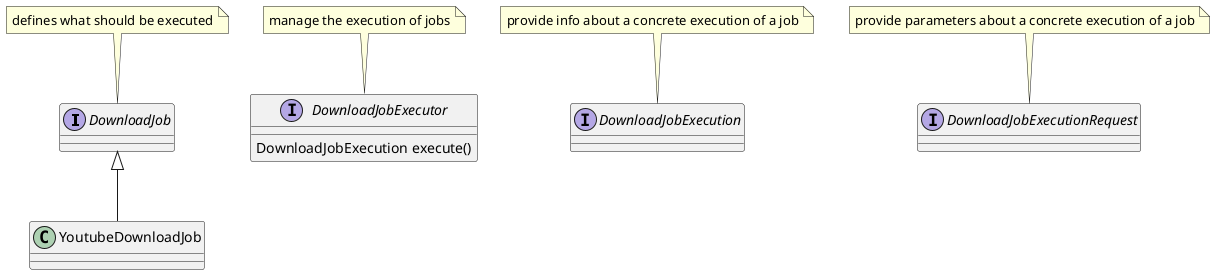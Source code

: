 @startuml


interface DownloadJob
note top:defines what should be executed
class YoutubeDownloadJob
YoutubeDownloadJob -up-|> DownloadJob

interface DownloadJobExecutor{
    DownloadJobExecution execute()
}
note top:manage the execution of jobs

interface DownloadJobExecution
note top:provide info about a concrete execution of a job

interface DownloadJobExecutionRequest
note top:provide parameters about a concrete execution of a job

@enduml